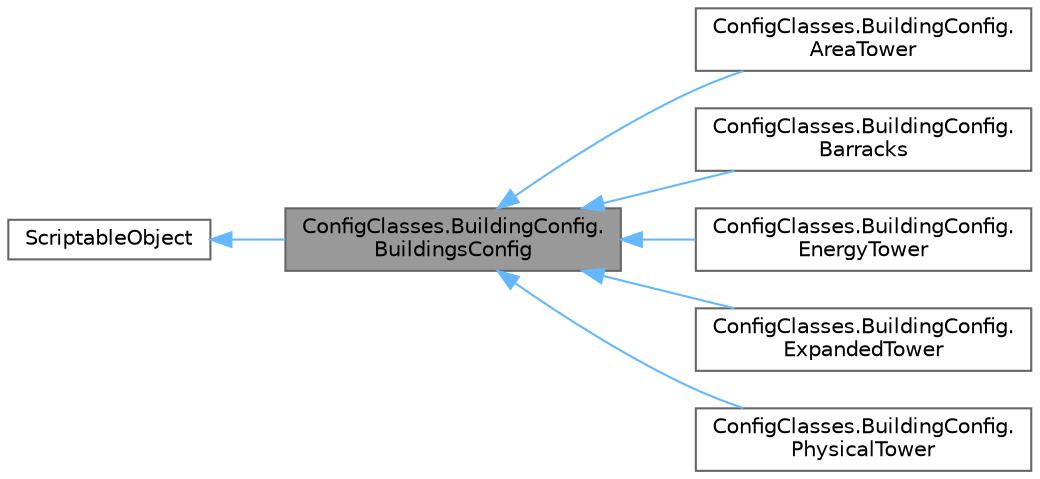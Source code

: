 digraph "ConfigClasses.BuildingConfig.BuildingsConfig"
{
 // LATEX_PDF_SIZE
  bgcolor="transparent";
  edge [fontname=Helvetica,fontsize=10,labelfontname=Helvetica,labelfontsize=10];
  node [fontname=Helvetica,fontsize=10,shape=box,height=0.2,width=0.4];
  rankdir="LR";
  Node1 [label="ConfigClasses.BuildingConfig.\lBuildingsConfig",height=0.2,width=0.4,color="gray40", fillcolor="grey60", style="filled", fontcolor="black",tooltip="Родительский класс Родительский класс, содержащий все характеристики для построек"];
  Node2 -> Node1 [dir="back",color="steelblue1",style="solid"];
  Node2 [label="ScriptableObject",height=0.2,width=0.4,color="gray40", fillcolor="white", style="filled",tooltip=" "];
  Node1 -> Node3 [dir="back",color="steelblue1",style="solid"];
  Node3 [label="ConfigClasses.BuildingConfig.\lAreaTower",height=0.2,width=0.4,color="gray40", fillcolor="white", style="filled",URL="$class_config_classes_1_1_building_config_1_1_area_tower.html",tooltip=" "];
  Node1 -> Node4 [dir="back",color="steelblue1",style="solid"];
  Node4 [label="ConfigClasses.BuildingConfig.\lBarracks",height=0.2,width=0.4,color="gray40", fillcolor="white", style="filled",URL="$class_config_classes_1_1_building_config_1_1_barracks.html",tooltip=" "];
  Node1 -> Node5 [dir="back",color="steelblue1",style="solid"];
  Node5 [label="ConfigClasses.BuildingConfig.\lEnergyTower",height=0.2,width=0.4,color="gray40", fillcolor="white", style="filled",URL="$class_config_classes_1_1_building_config_1_1_energy_tower.html",tooltip=" "];
  Node1 -> Node6 [dir="back",color="steelblue1",style="solid"];
  Node6 [label="ConfigClasses.BuildingConfig.\lExpandedTower",height=0.2,width=0.4,color="gray40", fillcolor="white", style="filled",URL="$class_config_classes_1_1_building_config_1_1_expanded_tower.html",tooltip=" "];
  Node1 -> Node7 [dir="back",color="steelblue1",style="solid"];
  Node7 [label="ConfigClasses.BuildingConfig.\lPhysicalTower",height=0.2,width=0.4,color="gray40", fillcolor="white", style="filled",URL="$class_config_classes_1_1_building_config_1_1_physical_tower.html",tooltip=" "];
}
